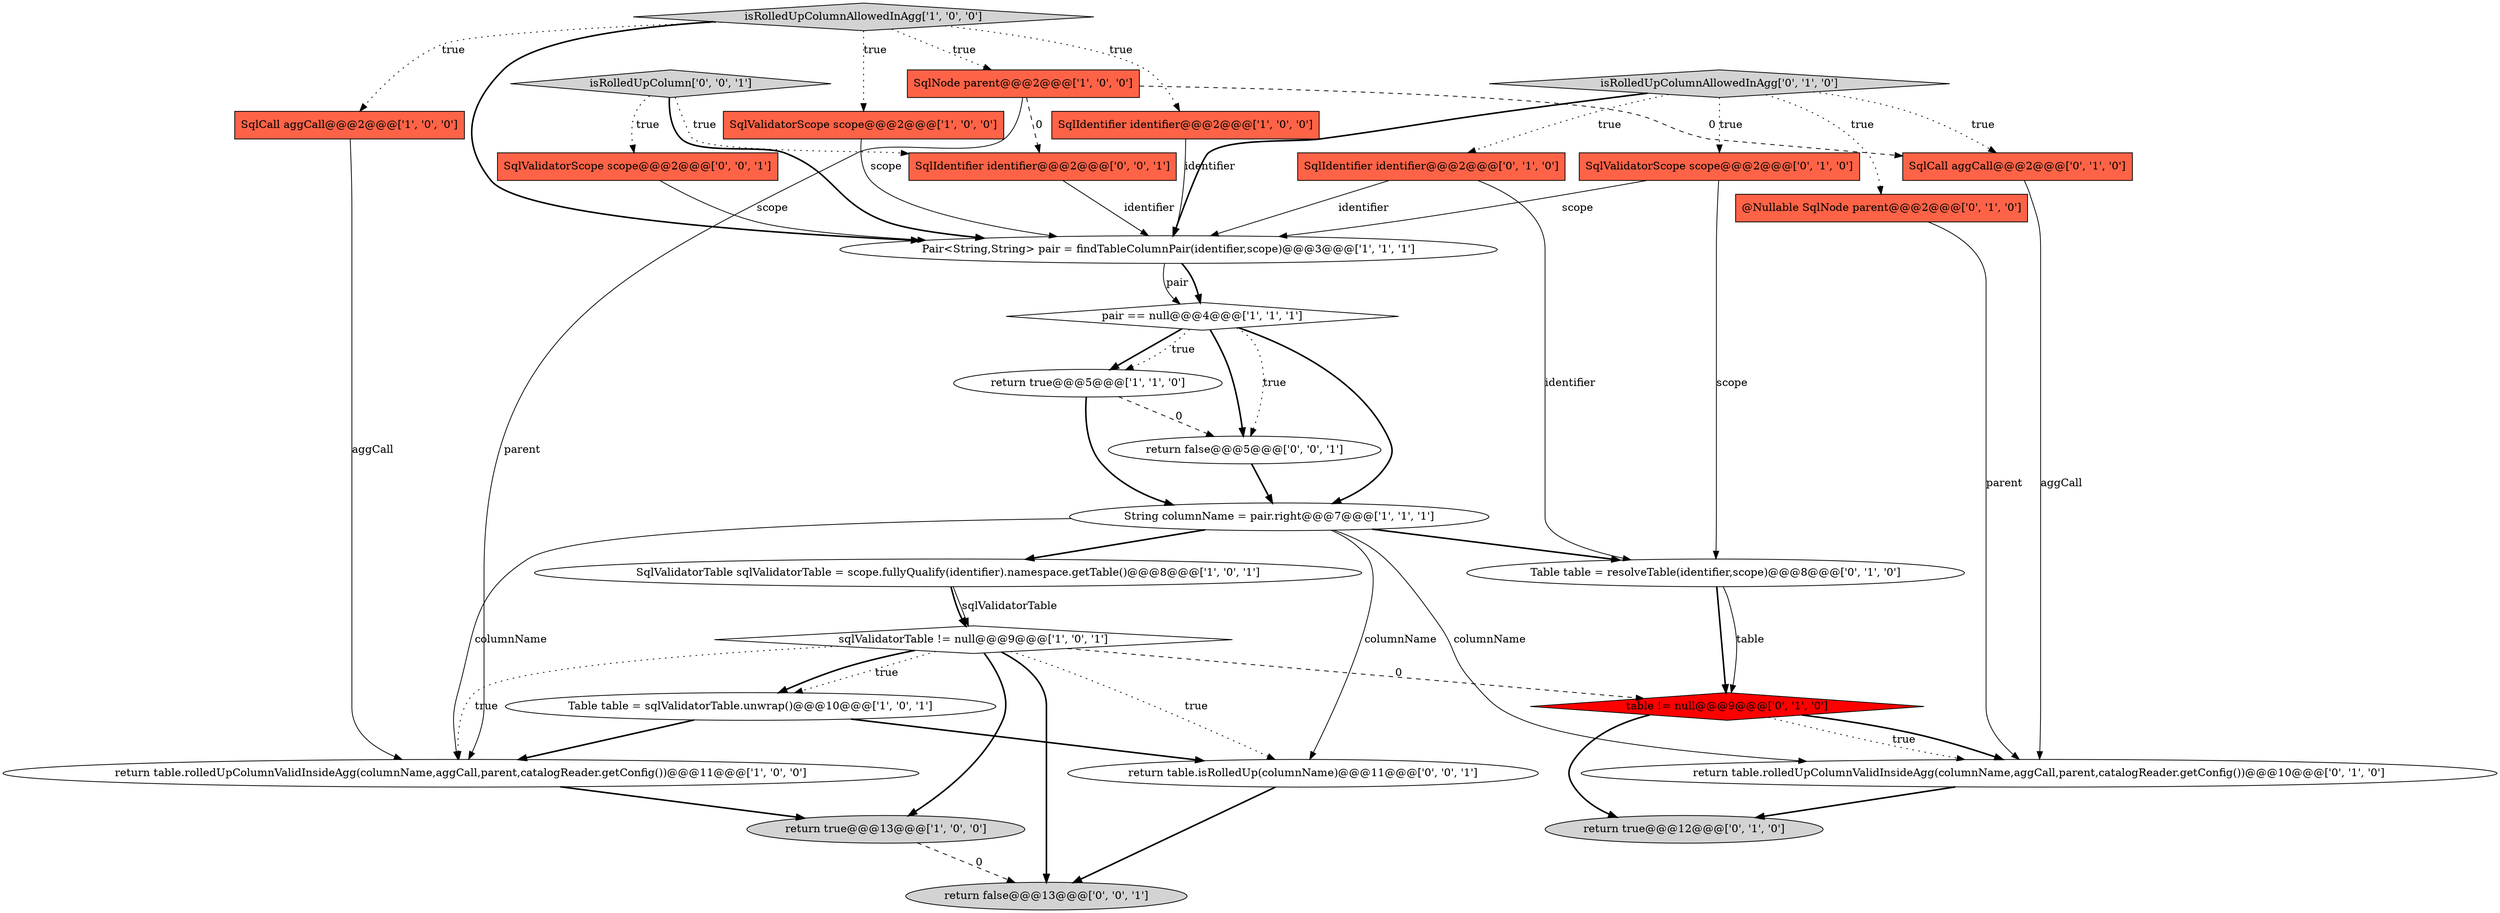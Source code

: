 digraph {
26 [style = filled, label = "SqlIdentifier identifier@@@2@@@['0', '0', '1']", fillcolor = tomato, shape = box image = "AAA0AAABBB3BBB"];
9 [style = filled, label = "return true@@@13@@@['1', '0', '0']", fillcolor = lightgray, shape = ellipse image = "AAA0AAABBB1BBB"];
19 [style = filled, label = "table != null@@@9@@@['0', '1', '0']", fillcolor = red, shape = diamond image = "AAA1AAABBB2BBB"];
28 [style = filled, label = "isRolledUpColumn['0', '0', '1']", fillcolor = lightgray, shape = diamond image = "AAA0AAABBB3BBB"];
20 [style = filled, label = "SqlIdentifier identifier@@@2@@@['0', '1', '0']", fillcolor = tomato, shape = box image = "AAA0AAABBB2BBB"];
15 [style = filled, label = "return table.rolledUpColumnValidInsideAgg(columnName,aggCall,parent,catalogReader.getConfig())@@@10@@@['0', '1', '0']", fillcolor = white, shape = ellipse image = "AAA0AAABBB2BBB"];
5 [style = filled, label = "SqlIdentifier identifier@@@2@@@['1', '0', '0']", fillcolor = tomato, shape = box image = "AAA0AAABBB1BBB"];
6 [style = filled, label = "SqlValidatorScope scope@@@2@@@['1', '0', '0']", fillcolor = tomato, shape = box image = "AAA0AAABBB1BBB"];
21 [style = filled, label = "SqlCall aggCall@@@2@@@['0', '1', '0']", fillcolor = tomato, shape = box image = "AAA1AAABBB2BBB"];
4 [style = filled, label = "sqlValidatorTable != null@@@9@@@['1', '0', '1']", fillcolor = white, shape = diamond image = "AAA0AAABBB1BBB"];
7 [style = filled, label = "Pair<String,String> pair = findTableColumnPair(identifier,scope)@@@3@@@['1', '1', '1']", fillcolor = white, shape = ellipse image = "AAA0AAABBB1BBB"];
16 [style = filled, label = "SqlValidatorScope scope@@@2@@@['0', '1', '0']", fillcolor = tomato, shape = box image = "AAA0AAABBB2BBB"];
1 [style = filled, label = "pair == null@@@4@@@['1', '1', '1']", fillcolor = white, shape = diamond image = "AAA0AAABBB1BBB"];
0 [style = filled, label = "return true@@@5@@@['1', '1', '0']", fillcolor = white, shape = ellipse image = "AAA0AAABBB1BBB"];
2 [style = filled, label = "SqlValidatorTable sqlValidatorTable = scope.fullyQualify(identifier).namespace.getTable()@@@8@@@['1', '0', '1']", fillcolor = white, shape = ellipse image = "AAA0AAABBB1BBB"];
24 [style = filled, label = "return false@@@5@@@['0', '0', '1']", fillcolor = white, shape = ellipse image = "AAA0AAABBB3BBB"];
25 [style = filled, label = "return false@@@13@@@['0', '0', '1']", fillcolor = lightgray, shape = ellipse image = "AAA0AAABBB3BBB"];
17 [style = filled, label = "isRolledUpColumnAllowedInAgg['0', '1', '0']", fillcolor = lightgray, shape = diamond image = "AAA0AAABBB2BBB"];
8 [style = filled, label = "Table table = sqlValidatorTable.unwrap()@@@10@@@['1', '0', '1']", fillcolor = white, shape = ellipse image = "AAA0AAABBB1BBB"];
18 [style = filled, label = "Table table = resolveTable(identifier,scope)@@@8@@@['0', '1', '0']", fillcolor = white, shape = ellipse image = "AAA0AAABBB2BBB"];
12 [style = filled, label = "isRolledUpColumnAllowedInAgg['1', '0', '0']", fillcolor = lightgray, shape = diamond image = "AAA0AAABBB1BBB"];
22 [style = filled, label = "return true@@@12@@@['0', '1', '0']", fillcolor = lightgray, shape = ellipse image = "AAA0AAABBB2BBB"];
11 [style = filled, label = "return table.rolledUpColumnValidInsideAgg(columnName,aggCall,parent,catalogReader.getConfig())@@@11@@@['1', '0', '0']", fillcolor = white, shape = ellipse image = "AAA0AAABBB1BBB"];
14 [style = filled, label = "@Nullable SqlNode parent@@@2@@@['0', '1', '0']", fillcolor = tomato, shape = box image = "AAA0AAABBB2BBB"];
23 [style = filled, label = "SqlValidatorScope scope@@@2@@@['0', '0', '1']", fillcolor = tomato, shape = box image = "AAA0AAABBB3BBB"];
3 [style = filled, label = "SqlCall aggCall@@@2@@@['1', '0', '0']", fillcolor = tomato, shape = box image = "AAA0AAABBB1BBB"];
13 [style = filled, label = "SqlNode parent@@@2@@@['1', '0', '0']", fillcolor = tomato, shape = box image = "AAA1AAABBB1BBB"];
10 [style = filled, label = "String columnName = pair.right@@@7@@@['1', '1', '1']", fillcolor = white, shape = ellipse image = "AAA0AAABBB1BBB"];
27 [style = filled, label = "return table.isRolledUp(columnName)@@@11@@@['0', '0', '1']", fillcolor = white, shape = ellipse image = "AAA0AAABBB3BBB"];
5->7 [style = solid, label="identifier"];
24->10 [style = bold, label=""];
4->9 [style = bold, label=""];
10->18 [style = bold, label=""];
12->3 [style = dotted, label="true"];
17->20 [style = dotted, label="true"];
7->1 [style = bold, label=""];
4->25 [style = bold, label=""];
1->24 [style = dotted, label="true"];
18->19 [style = bold, label=""];
28->7 [style = bold, label=""];
7->1 [style = solid, label="pair"];
4->8 [style = dotted, label="true"];
4->11 [style = dotted, label="true"];
17->14 [style = dotted, label="true"];
1->0 [style = bold, label=""];
13->11 [style = solid, label="parent"];
19->15 [style = dotted, label="true"];
11->9 [style = bold, label=""];
2->4 [style = bold, label=""];
23->7 [style = solid, label="scope"];
13->26 [style = dashed, label="0"];
12->7 [style = bold, label=""];
15->22 [style = bold, label=""];
10->15 [style = solid, label="columnName"];
6->7 [style = solid, label="scope"];
17->16 [style = dotted, label="true"];
17->7 [style = bold, label=""];
16->18 [style = solid, label="scope"];
0->10 [style = bold, label=""];
12->13 [style = dotted, label="true"];
13->21 [style = dashed, label="0"];
20->7 [style = solid, label="identifier"];
21->15 [style = solid, label="aggCall"];
12->5 [style = dotted, label="true"];
16->7 [style = solid, label="scope"];
10->27 [style = solid, label="columnName"];
1->24 [style = bold, label=""];
12->6 [style = dotted, label="true"];
28->26 [style = dotted, label="true"];
9->25 [style = dashed, label="0"];
4->27 [style = dotted, label="true"];
18->19 [style = solid, label="table"];
10->11 [style = solid, label="columnName"];
14->15 [style = solid, label="parent"];
28->23 [style = dotted, label="true"];
4->8 [style = bold, label=""];
26->7 [style = solid, label="identifier"];
4->19 [style = dashed, label="0"];
10->2 [style = bold, label=""];
0->24 [style = dashed, label="0"];
1->0 [style = dotted, label="true"];
3->11 [style = solid, label="aggCall"];
2->4 [style = solid, label="sqlValidatorTable"];
19->15 [style = bold, label=""];
17->21 [style = dotted, label="true"];
1->10 [style = bold, label=""];
8->11 [style = bold, label=""];
19->22 [style = bold, label=""];
8->27 [style = bold, label=""];
27->25 [style = bold, label=""];
20->18 [style = solid, label="identifier"];
}
